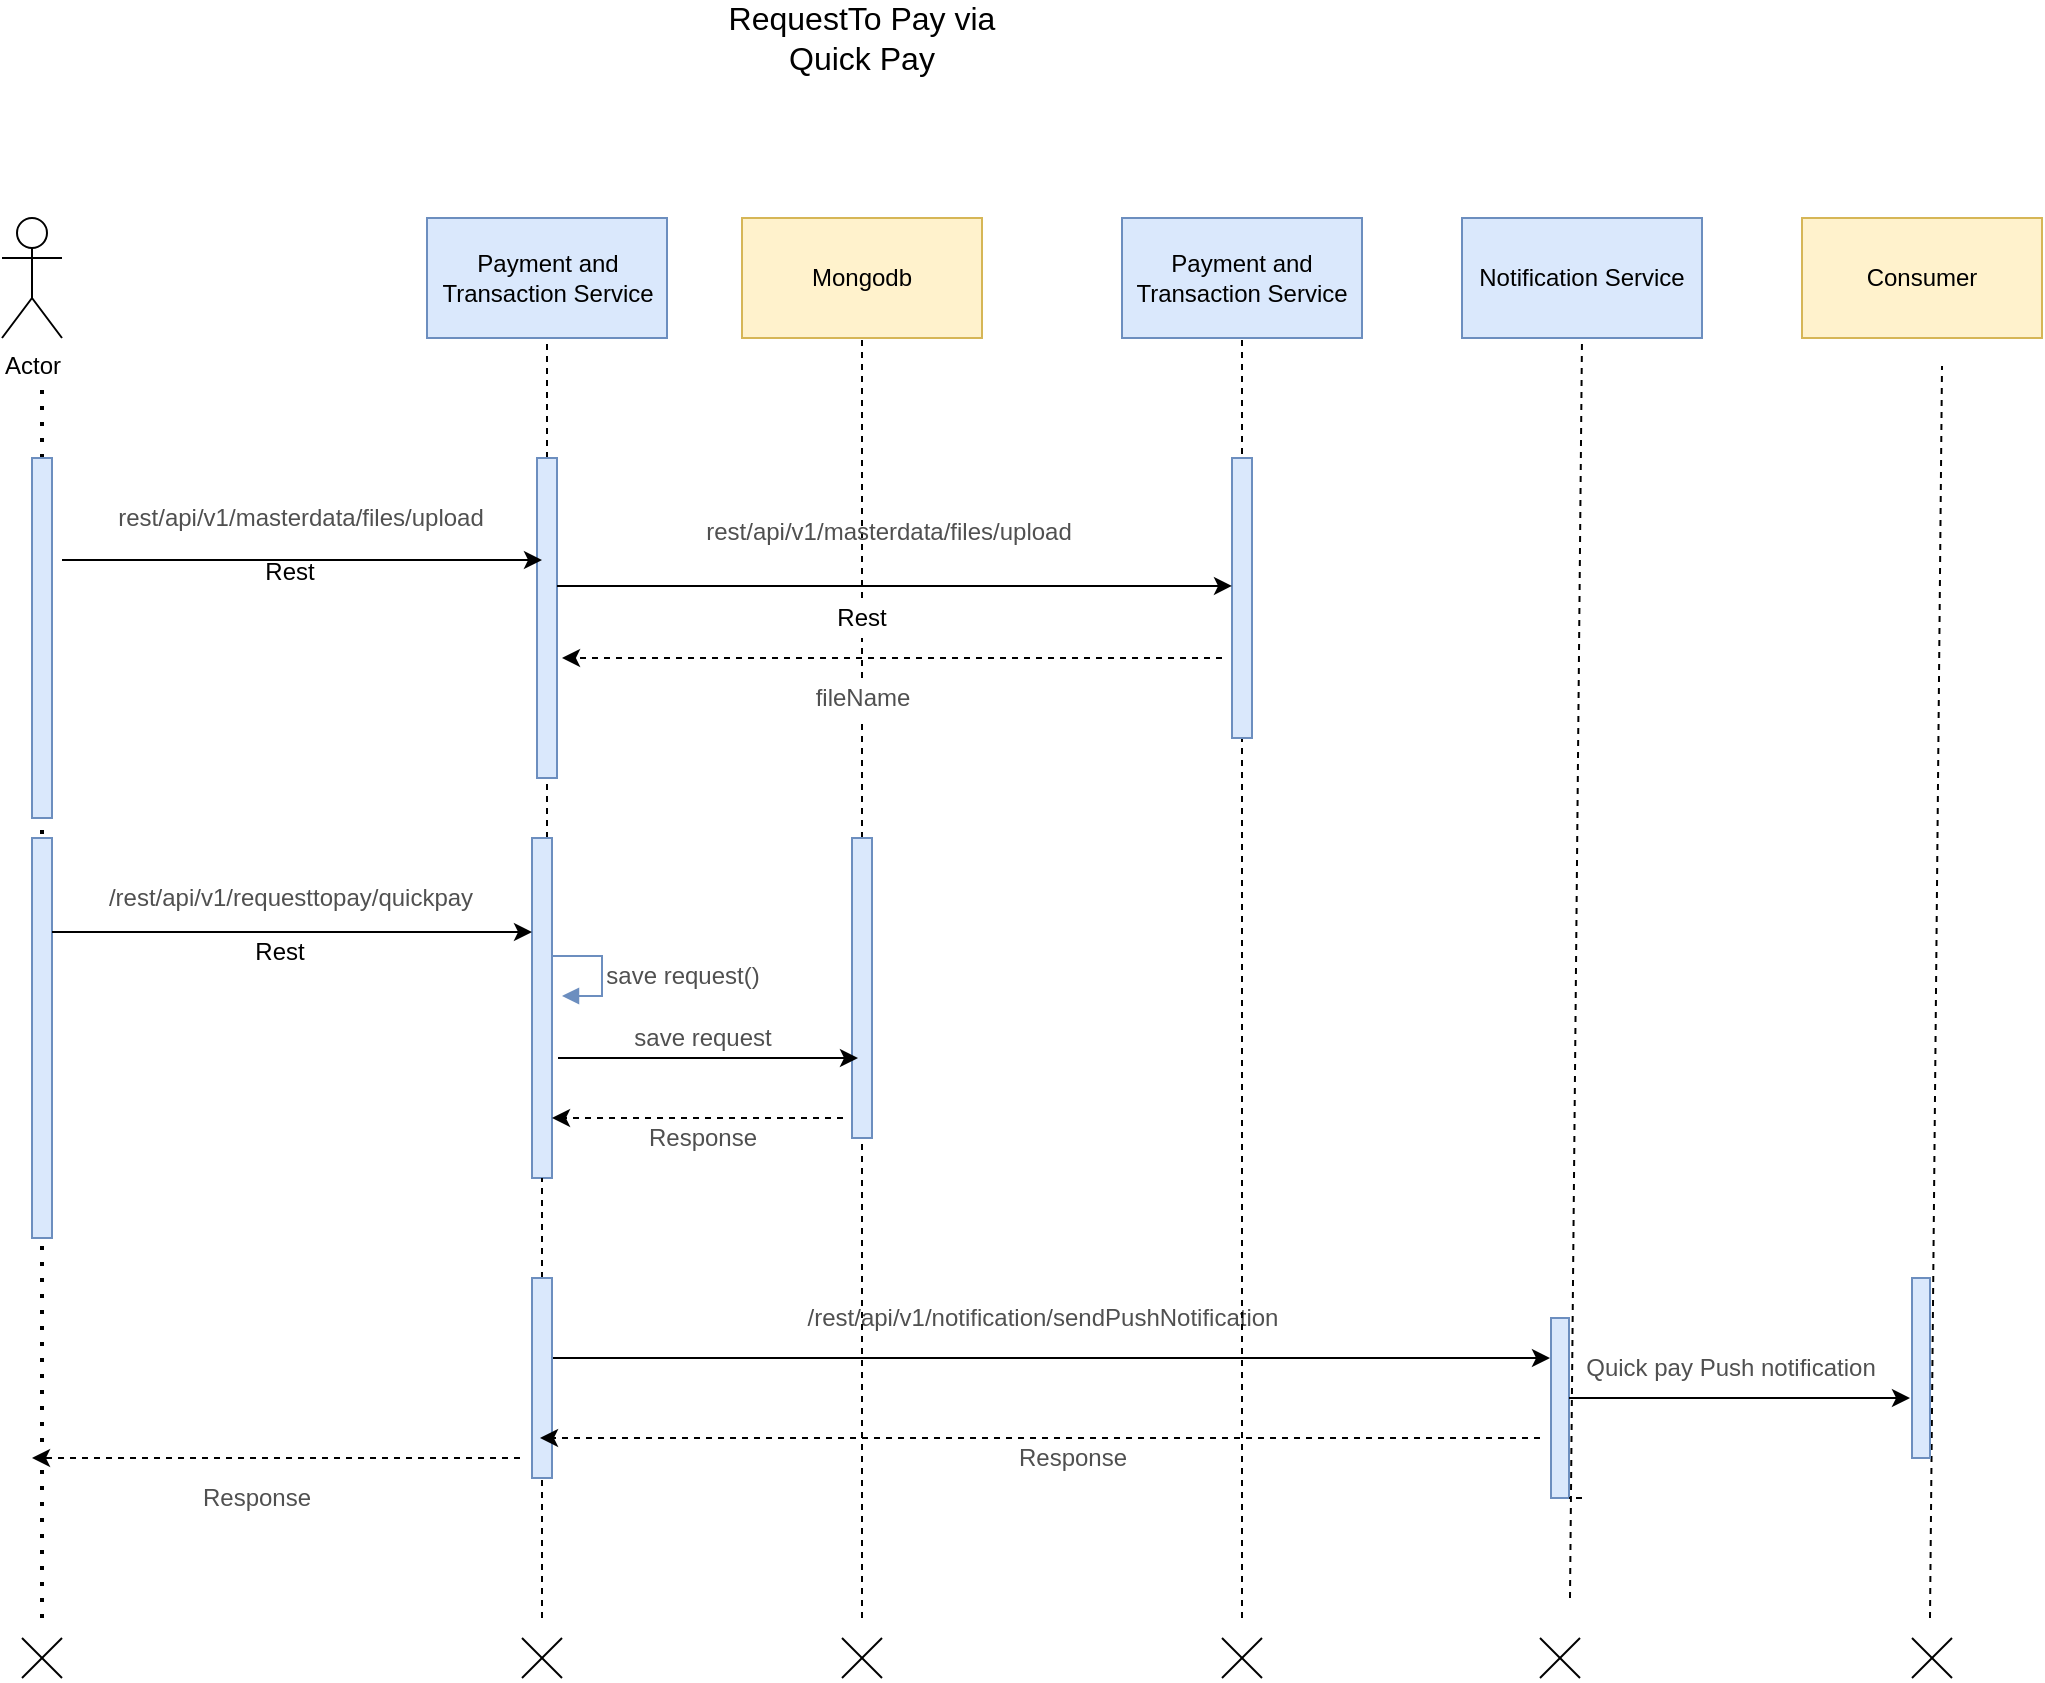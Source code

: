 <mxfile version="14.1.8" type="device"><diagram id="MVavgs09VJHhIUSW3BjL" name="Page-1"><mxGraphModel dx="1106" dy="-255" grid="1" gridSize="10" guides="1" tooltips="1" connect="1" arrows="1" fold="1" page="1" pageScale="1" pageWidth="827" pageHeight="1169" math="0" shadow="0"><root><mxCell id="0"/><mxCell id="1" parent="0"/><mxCell id="2" value="Payment and Transaction Service" style="rounded=0;whiteSpace=wrap;html=1;fillColor=#dae8fc;strokeColor=#6c8ebf;" parent="1" vertex="1"><mxGeometry x="242.5" y="1320" width="120" height="60" as="geometry"/></mxCell><mxCell id="5" value="&lt;div style=&quot;text-align: left&quot;&gt;&lt;span&gt;&lt;font color=&quot;#505050&quot; face=&quot;opensans, helvetica, arial, sans-serif&quot;&gt;/rest/api/v1/requesttopay/quickpay&lt;/font&gt;&lt;/span&gt;&lt;/div&gt;" style="text;html=1;align=center;verticalAlign=middle;resizable=0;points=[];autosize=1;" parent="1" vertex="1"><mxGeometry x="74" y="1650" width="200" height="20" as="geometry"/></mxCell><mxCell id="9" value="Actor" style="shape=umlActor;verticalLabelPosition=bottom;verticalAlign=top;html=1;outlineConnect=0;" parent="1" vertex="1"><mxGeometry x="30" y="1320" width="30" height="60" as="geometry"/></mxCell><mxCell id="16" value="" style="endArrow=none;dashed=1;html=1;dashPattern=1 3;strokeWidth=2;" parent="1" edge="1" source="jLhzCHjWhnyCIvp_5-gt-76"><mxGeometry width="50" height="50" relative="1" as="geometry"><mxPoint x="50" y="1960" as="sourcePoint"/><mxPoint x="50" y="1400" as="targetPoint"/></mxGeometry></mxCell><mxCell id="18" value="" style="endArrow=none;dashed=1;html=1;entryX=0.5;entryY=1;entryDx=0;entryDy=0;" parent="1" edge="1" target="2" source="jLhzCHjWhnyCIvp_5-gt-78"><mxGeometry width="50" height="50" relative="1" as="geometry"><mxPoint x="300" y="1960" as="sourcePoint"/><mxPoint x="300" y="1400" as="targetPoint"/></mxGeometry></mxCell><mxCell id="19" value="Rest" style="text;html=1;strokeColor=none;fillColor=none;align=center;verticalAlign=middle;whiteSpace=wrap;rounded=0;" parent="1" vertex="1"><mxGeometry x="149" y="1677" width="40" height="20" as="geometry"/></mxCell><mxCell id="21" value="Mongodb" style="rounded=0;whiteSpace=wrap;html=1;fillColor=#fff2cc;strokeColor=#d6b656;" parent="1" vertex="1"><mxGeometry x="400" y="1320" width="120" height="60" as="geometry"/></mxCell><mxCell id="29" value="" style="endArrow=none;dashed=1;html=1;entryX=0.5;entryY=1;entryDx=0;entryDy=0;" parent="1" edge="1" target="21" source="jLhzCHjWhnyCIvp_5-gt-86"><mxGeometry width="50" height="50" relative="1" as="geometry"><mxPoint x="460" y="1960" as="sourcePoint"/><mxPoint x="459.8" y="1400" as="targetPoint"/></mxGeometry></mxCell><mxCell id="31" value="" style="endArrow=classic;html=1;" parent="1" edge="1"><mxGeometry width="50" height="50" relative="1" as="geometry"><mxPoint x="300" y="1890" as="sourcePoint"/><mxPoint x="804" y="1890" as="targetPoint"/></mxGeometry></mxCell><mxCell id="35" value="RequestTo Pay via Quick Pay" style="text;html=1;strokeColor=none;fillColor=none;align=center;verticalAlign=middle;whiteSpace=wrap;rounded=0;fontSize=16;" parent="1" vertex="1"><mxGeometry x="373" y="1220" width="174" height="20" as="geometry"/></mxCell><mxCell id="41" value="Notification Service" style="rounded=0;whiteSpace=wrap;html=1;fillColor=#dae8fc;strokeColor=#6c8ebf;" parent="1" vertex="1"><mxGeometry x="760" y="1320" width="120" height="60" as="geometry"/></mxCell><mxCell id="42" value="" style="endArrow=none;dashed=1;html=1;entryX=0.5;entryY=1;entryDx=0;entryDy=0;" parent="1" edge="1" target="41"><mxGeometry width="50" height="50" relative="1" as="geometry"><mxPoint x="814" y="2010" as="sourcePoint"/><mxPoint x="819.5" y="1400" as="targetPoint"/></mxGeometry></mxCell><mxCell id="43" value="" style="html=1;points=[];perimeter=orthogonalPerimeter;align=center;fillColor=#dae8fc;strokeColor=#6c8ebf;" parent="1" vertex="1"><mxGeometry x="804.5" y="1870" width="9" height="90" as="geometry"/></mxCell><mxCell id="44" value="" style="endArrow=none;dashed=1;html=1;" parent="1" target="43" edge="1"><mxGeometry width="50" height="50" relative="1" as="geometry"><mxPoint x="820" y="1960" as="sourcePoint"/><mxPoint x="819.5" y="1400" as="targetPoint"/></mxGeometry></mxCell><mxCell id="47" value="&lt;div style=&quot;text-align: left&quot;&gt;&lt;font color=&quot;#505050&quot; face=&quot;opensans, helvetica, arial, sans-serif&quot;&gt;&lt;span style=&quot;background-color: rgb(255 , 255 , 255)&quot;&gt;/rest/api/v1/notification/sendPushNotification&lt;/span&gt;&lt;/font&gt;&lt;/div&gt;" style="text;html=1;align=center;verticalAlign=middle;resizable=0;points=[];autosize=1;" parent="1" vertex="1"><mxGeometry x="415" y="1860" width="270" height="20" as="geometry"/></mxCell><mxCell id="48" value="" style="endArrow=classic;html=1;dashed=1;" parent="1" edge="1"><mxGeometry width="50" height="50" relative="1" as="geometry"><mxPoint x="289" y="1940" as="sourcePoint"/><mxPoint x="45" y="1940" as="targetPoint"/></mxGeometry></mxCell><mxCell id="50" value="&lt;div style=&quot;text-align: left&quot;&gt;&lt;font color=&quot;#505050&quot; face=&quot;opensans, helvetica, arial, sans-serif&quot;&gt;&lt;span style=&quot;background-color: rgb(255 , 255 , 255)&quot;&gt;Response&lt;/span&gt;&lt;/font&gt;&lt;/div&gt;" style="text;html=1;align=center;verticalAlign=middle;resizable=0;points=[];autosize=1;" parent="1" vertex="1"><mxGeometry x="121.5" y="1950" width="70" height="20" as="geometry"/></mxCell><mxCell id="51" value="Consumer" style="rounded=0;whiteSpace=wrap;html=1;fillColor=#fff2cc;strokeColor=#d6b656;" parent="1" vertex="1"><mxGeometry x="930" y="1320" width="120" height="60" as="geometry"/></mxCell><mxCell id="52" value="" style="endArrow=none;dashed=1;html=1;" parent="1" edge="1"><mxGeometry width="50" height="50" relative="1" as="geometry"><mxPoint x="994" y="2020" as="sourcePoint"/><mxPoint x="1000" y="1394" as="targetPoint"/></mxGeometry></mxCell><mxCell id="53" value="" style="html=1;points=[];perimeter=orthogonalPerimeter;align=center;fillColor=#dae8fc;strokeColor=#6c8ebf;" parent="1" vertex="1"><mxGeometry x="985" y="1850" width="9" height="90" as="geometry"/></mxCell><mxCell id="55" value="" style="endArrow=classic;html=1;entryX=-0.111;entryY=0.667;entryDx=0;entryDy=0;entryPerimeter=0;" parent="1" target="53" edge="1"><mxGeometry width="50" height="50" relative="1" as="geometry"><mxPoint x="813.5" y="1910" as="sourcePoint"/><mxPoint x="979" y="1910" as="targetPoint"/></mxGeometry></mxCell><mxCell id="56" value="&lt;font color=&quot;#505050&quot; face=&quot;opensans, helvetica, arial, sans-serif&quot;&gt;&lt;span style=&quot;background-color: rgb(255 , 255 , 255)&quot;&gt;Quick pay Push notification&lt;/span&gt;&lt;/font&gt;" style="text;html=1;align=center;verticalAlign=middle;resizable=0;points=[];autosize=1;" parent="1" vertex="1"><mxGeometry x="809" y="1885" width="170" height="20" as="geometry"/></mxCell><mxCell id="58" value="&lt;div style=&quot;text-align: left&quot;&gt;&lt;font color=&quot;#505050&quot; face=&quot;opensans, helvetica, arial, sans-serif&quot;&gt;&lt;span style=&quot;background-color: rgb(255 , 255 , 255)&quot;&gt;Response&lt;/span&gt;&lt;/font&gt;&lt;/div&gt;" style="text;html=1;align=center;verticalAlign=middle;resizable=0;points=[];autosize=1;" parent="1" vertex="1"><mxGeometry x="530" y="1930" width="70" height="20" as="geometry"/></mxCell><mxCell id="59" value="" style="group" parent="1" vertex="1" connectable="0"><mxGeometry x="450" y="2030" width="20" height="20" as="geometry"/></mxCell><mxCell id="39" value="" style="endArrow=none;html=1;" parent="59" edge="1"><mxGeometry width="50" height="50" relative="1" as="geometry"><mxPoint as="sourcePoint"/><mxPoint x="20" y="20" as="targetPoint"/></mxGeometry></mxCell><mxCell id="40" value="" style="endArrow=none;html=1;" parent="59" edge="1"><mxGeometry width="50" height="50" relative="1" as="geometry"><mxPoint x="20" as="sourcePoint"/><mxPoint y="20" as="targetPoint"/></mxGeometry></mxCell><mxCell id="60" value="" style="group" parent="1" vertex="1" connectable="0"><mxGeometry x="290" y="2030" width="20" height="20" as="geometry"/></mxCell><mxCell id="61" value="" style="endArrow=none;html=1;" parent="60" edge="1"><mxGeometry width="50" height="50" relative="1" as="geometry"><mxPoint as="sourcePoint"/><mxPoint x="20" y="20" as="targetPoint"/></mxGeometry></mxCell><mxCell id="62" value="" style="endArrow=none;html=1;" parent="60" edge="1"><mxGeometry width="50" height="50" relative="1" as="geometry"><mxPoint x="20" as="sourcePoint"/><mxPoint y="20" as="targetPoint"/></mxGeometry></mxCell><mxCell id="63" value="" style="group" parent="1" vertex="1" connectable="0"><mxGeometry x="40" y="2030" width="20" height="20" as="geometry"/></mxCell><mxCell id="64" value="" style="endArrow=none;html=1;" parent="63" edge="1"><mxGeometry width="50" height="50" relative="1" as="geometry"><mxPoint as="sourcePoint"/><mxPoint x="20" y="20" as="targetPoint"/></mxGeometry></mxCell><mxCell id="65" value="" style="endArrow=none;html=1;" parent="63" edge="1"><mxGeometry width="50" height="50" relative="1" as="geometry"><mxPoint x="20" as="sourcePoint"/><mxPoint y="20" as="targetPoint"/></mxGeometry></mxCell><mxCell id="66" value="" style="group" parent="1" vertex="1" connectable="0"><mxGeometry x="799" y="2030" width="20" height="20" as="geometry"/></mxCell><mxCell id="67" value="" style="endArrow=none;html=1;" parent="66" edge="1"><mxGeometry width="50" height="50" relative="1" as="geometry"><mxPoint as="sourcePoint"/><mxPoint x="20" y="20" as="targetPoint"/></mxGeometry></mxCell><mxCell id="68" value="" style="endArrow=none;html=1;" parent="66" edge="1"><mxGeometry width="50" height="50" relative="1" as="geometry"><mxPoint x="20" as="sourcePoint"/><mxPoint y="20" as="targetPoint"/></mxGeometry></mxCell><mxCell id="69" value="" style="group" parent="1" vertex="1" connectable="0"><mxGeometry x="985" y="2030" width="20" height="20" as="geometry"/></mxCell><mxCell id="70" value="" style="endArrow=none;html=1;" parent="69" edge="1"><mxGeometry width="50" height="50" relative="1" as="geometry"><mxPoint as="sourcePoint"/><mxPoint x="20" y="20" as="targetPoint"/></mxGeometry></mxCell><mxCell id="71" value="" style="endArrow=none;html=1;" parent="69" edge="1"><mxGeometry width="50" height="50" relative="1" as="geometry"><mxPoint x="20" as="sourcePoint"/><mxPoint y="20" as="targetPoint"/></mxGeometry></mxCell><mxCell id="jLhzCHjWhnyCIvp_5-gt-71" value="Payment and Transaction Service" style="rounded=0;whiteSpace=wrap;html=1;fillColor=#dae8fc;strokeColor=#6c8ebf;" vertex="1" parent="1"><mxGeometry x="590" y="1320" width="120" height="60" as="geometry"/></mxCell><mxCell id="jLhzCHjWhnyCIvp_5-gt-72" value="" style="endArrow=none;dashed=1;html=1;entryX=0.5;entryY=1;entryDx=0;entryDy=0;" edge="1" parent="1" target="jLhzCHjWhnyCIvp_5-gt-71"><mxGeometry width="50" height="50" relative="1" as="geometry"><mxPoint x="650" y="2020" as="sourcePoint"/><mxPoint x="647.5" y="1400" as="targetPoint"/></mxGeometry></mxCell><mxCell id="jLhzCHjWhnyCIvp_5-gt-73" value="" style="group" vertex="1" connectable="0" parent="1"><mxGeometry x="640" y="2030" width="20" height="20" as="geometry"/></mxCell><mxCell id="jLhzCHjWhnyCIvp_5-gt-74" value="" style="endArrow=none;html=1;" edge="1" parent="jLhzCHjWhnyCIvp_5-gt-73"><mxGeometry width="50" height="50" relative="1" as="geometry"><mxPoint as="sourcePoint"/><mxPoint x="20" y="20" as="targetPoint"/></mxGeometry></mxCell><mxCell id="jLhzCHjWhnyCIvp_5-gt-75" value="" style="endArrow=none;html=1;" edge="1" parent="jLhzCHjWhnyCIvp_5-gt-73"><mxGeometry width="50" height="50" relative="1" as="geometry"><mxPoint x="20" as="sourcePoint"/><mxPoint y="20" as="targetPoint"/></mxGeometry></mxCell><mxCell id="jLhzCHjWhnyCIvp_5-gt-76" value="" style="html=1;points=[];perimeter=orthogonalPerimeter;align=center;fillColor=#dae8fc;strokeColor=#6c8ebf;" vertex="1" parent="1"><mxGeometry x="45" y="1440" width="10" height="180" as="geometry"/></mxCell><mxCell id="jLhzCHjWhnyCIvp_5-gt-78" value="" style="html=1;points=[];perimeter=orthogonalPerimeter;align=center;fillColor=#dae8fc;strokeColor=#6c8ebf;" vertex="1" parent="1"><mxGeometry x="297.5" y="1440" width="10" height="160" as="geometry"/></mxCell><mxCell id="jLhzCHjWhnyCIvp_5-gt-79" value="" style="endArrow=none;dashed=1;html=1;entryX=0.5;entryY=1;entryDx=0;entryDy=0;" edge="1" parent="1" source="jLhzCHjWhnyCIvp_5-gt-92" target="jLhzCHjWhnyCIvp_5-gt-78"><mxGeometry width="50" height="50" relative="1" as="geometry"><mxPoint x="300" y="1960" as="sourcePoint"/><mxPoint x="302.5" y="1380" as="targetPoint"/></mxGeometry></mxCell><mxCell id="jLhzCHjWhnyCIvp_5-gt-80" value="" style="html=1;points=[];perimeter=orthogonalPerimeter;align=center;fillColor=#dae8fc;strokeColor=#6c8ebf;" vertex="1" parent="1"><mxGeometry x="645" y="1440" width="10" height="140" as="geometry"/></mxCell><mxCell id="jLhzCHjWhnyCIvp_5-gt-81" value="" style="endArrow=classic;html=1;" edge="1" parent="1"><mxGeometry width="50" height="50" relative="1" as="geometry"><mxPoint x="60" y="1491" as="sourcePoint"/><mxPoint x="300" y="1491" as="targetPoint"/></mxGeometry></mxCell><mxCell id="jLhzCHjWhnyCIvp_5-gt-82" value="&lt;span style=&quot;color: rgb(80 , 80 , 80) ; font-family: &amp;#34;opensans&amp;#34; , &amp;#34;helvetica&amp;#34; , &amp;#34;arial&amp;#34; , sans-serif ; text-align: left&quot;&gt;rest/api/v1/masterdata/files/upload&lt;/span&gt;" style="text;html=1;align=center;verticalAlign=middle;resizable=0;points=[];autosize=1;" vertex="1" parent="1"><mxGeometry x="79" y="1460" width="200" height="20" as="geometry"/></mxCell><mxCell id="jLhzCHjWhnyCIvp_5-gt-83" value="Rest" style="text;html=1;strokeColor=none;fillColor=none;align=center;verticalAlign=middle;whiteSpace=wrap;rounded=0;" vertex="1" parent="1"><mxGeometry x="154" y="1487" width="40" height="20" as="geometry"/></mxCell><mxCell id="jLhzCHjWhnyCIvp_5-gt-85" value="" style="endArrow=classic;html=1;entryX=0;entryY=0.457;entryDx=0;entryDy=0;entryPerimeter=0;" edge="1" parent="1" target="jLhzCHjWhnyCIvp_5-gt-80"><mxGeometry width="50" height="50" relative="1" as="geometry"><mxPoint x="307.5" y="1504" as="sourcePoint"/><mxPoint x="640" y="1504" as="targetPoint"/></mxGeometry></mxCell><mxCell id="jLhzCHjWhnyCIvp_5-gt-86" value="Rest" style="text;html=1;strokeColor=none;fillColor=none;align=center;verticalAlign=middle;whiteSpace=wrap;rounded=0;" vertex="1" parent="1"><mxGeometry x="440" y="1510" width="40" height="20" as="geometry"/></mxCell><mxCell id="jLhzCHjWhnyCIvp_5-gt-87" value="" style="endArrow=none;dashed=1;html=1;entryX=0.5;entryY=1;entryDx=0;entryDy=0;" edge="1" parent="1" source="jLhzCHjWhnyCIvp_5-gt-90" target="jLhzCHjWhnyCIvp_5-gt-86"><mxGeometry width="50" height="50" relative="1" as="geometry"><mxPoint x="460" y="1960" as="sourcePoint"/><mxPoint x="460" y="1380" as="targetPoint"/></mxGeometry></mxCell><mxCell id="jLhzCHjWhnyCIvp_5-gt-88" value="&lt;span style=&quot;color: rgb(80 , 80 , 80) ; font-family: &amp;#34;opensans&amp;#34; , &amp;#34;helvetica&amp;#34; , &amp;#34;arial&amp;#34; , sans-serif ; text-align: left&quot;&gt;rest/api/v1/masterdata/files/upload&lt;/span&gt;" style="text;html=1;align=center;verticalAlign=middle;resizable=0;points=[];autosize=1;" vertex="1" parent="1"><mxGeometry x="373" y="1467" width="200" height="20" as="geometry"/></mxCell><mxCell id="jLhzCHjWhnyCIvp_5-gt-89" value="" style="endArrow=classic;html=1;dashed=1;" edge="1" parent="1"><mxGeometry width="50" height="50" relative="1" as="geometry"><mxPoint x="640" y="1540" as="sourcePoint"/><mxPoint x="310" y="1540" as="targetPoint"/></mxGeometry></mxCell><mxCell id="jLhzCHjWhnyCIvp_5-gt-90" value="&lt;div style=&quot;text-align: left&quot;&gt;&lt;font color=&quot;#505050&quot; face=&quot;opensans, helvetica, arial, sans-serif&quot;&gt;&lt;span style=&quot;background-color: rgb(255 , 255 , 255)&quot;&gt;fileName&lt;/span&gt;&lt;/font&gt;&lt;/div&gt;" style="text;html=1;align=center;verticalAlign=middle;resizable=0;points=[];autosize=1;" vertex="1" parent="1"><mxGeometry x="430" y="1550" width="60" height="20" as="geometry"/></mxCell><mxCell id="jLhzCHjWhnyCIvp_5-gt-91" value="" style="endArrow=none;dashed=1;html=1;entryX=0.5;entryY=1;entryDx=0;entryDy=0;" edge="1" parent="1" source="jLhzCHjWhnyCIvp_5-gt-94" target="jLhzCHjWhnyCIvp_5-gt-90"><mxGeometry width="50" height="50" relative="1" as="geometry"><mxPoint x="460" y="1960" as="sourcePoint"/><mxPoint x="460" y="1530" as="targetPoint"/></mxGeometry></mxCell><mxCell id="jLhzCHjWhnyCIvp_5-gt-77" value="" style="endArrow=none;dashed=1;html=1;dashPattern=1 3;strokeWidth=2;" edge="1" parent="1" target="jLhzCHjWhnyCIvp_5-gt-76"><mxGeometry width="50" height="50" relative="1" as="geometry"><mxPoint x="50" y="2020" as="sourcePoint"/><mxPoint x="50" y="1400" as="targetPoint"/></mxGeometry></mxCell><mxCell id="7" value="" style="html=1;points=[];perimeter=orthogonalPerimeter;align=center;fillColor=#dae8fc;strokeColor=#6c8ebf;" parent="1" vertex="1"><mxGeometry x="45" y="1630" width="10" height="200" as="geometry"/></mxCell><mxCell id="jLhzCHjWhnyCIvp_5-gt-92" value="" style="html=1;points=[];perimeter=orthogonalPerimeter;align=center;fillColor=#dae8fc;strokeColor=#6c8ebf;" vertex="1" parent="1"><mxGeometry x="295" y="1630" width="10" height="170" as="geometry"/></mxCell><mxCell id="jLhzCHjWhnyCIvp_5-gt-93" value="" style="endArrow=none;dashed=1;html=1;entryX=0.5;entryY=1;entryDx=0;entryDy=0;" edge="1" parent="1" source="jLhzCHjWhnyCIvp_5-gt-111" target="jLhzCHjWhnyCIvp_5-gt-92"><mxGeometry width="50" height="50" relative="1" as="geometry"><mxPoint x="300" y="1960" as="sourcePoint"/><mxPoint x="302.5" y="1600" as="targetPoint"/></mxGeometry></mxCell><mxCell id="jLhzCHjWhnyCIvp_5-gt-94" value="" style="html=1;points=[];perimeter=orthogonalPerimeter;align=center;fillColor=#dae8fc;strokeColor=#6c8ebf;" vertex="1" parent="1"><mxGeometry x="455" y="1630" width="10" height="150" as="geometry"/></mxCell><mxCell id="jLhzCHjWhnyCIvp_5-gt-95" value="" style="endArrow=none;dashed=1;html=1;entryX=0.5;entryY=1;entryDx=0;entryDy=0;" edge="1" parent="1" target="jLhzCHjWhnyCIvp_5-gt-94"><mxGeometry width="50" height="50" relative="1" as="geometry"><mxPoint x="460" y="2020" as="sourcePoint"/><mxPoint x="460" y="1570" as="targetPoint"/></mxGeometry></mxCell><mxCell id="jLhzCHjWhnyCIvp_5-gt-104" value="&lt;div style=&quot;text-align: left&quot;&gt;&lt;font color=&quot;#505050&quot; face=&quot;opensans, helvetica, arial, sans-serif&quot;&gt;&lt;span style=&quot;background-color: rgb(255 , 255 , 255)&quot;&gt;save request&lt;/span&gt;&lt;/font&gt;&lt;/div&gt;" style="text;html=1;align=center;verticalAlign=middle;resizable=0;points=[];autosize=1;" vertex="1" parent="1"><mxGeometry x="335" y="1720" width="90" height="20" as="geometry"/></mxCell><mxCell id="jLhzCHjWhnyCIvp_5-gt-105" value="" style="endArrow=classic;html=1;dashed=1;" edge="1" parent="1"><mxGeometry width="50" height="50" relative="1" as="geometry"><mxPoint x="450.5" y="1770" as="sourcePoint"/><mxPoint x="305" y="1770" as="targetPoint"/></mxGeometry></mxCell><mxCell id="jLhzCHjWhnyCIvp_5-gt-106" value="&lt;div style=&quot;text-align: left&quot;&gt;&lt;font color=&quot;#505050&quot; face=&quot;opensans, helvetica, arial, sans-serif&quot;&gt;&lt;span style=&quot;background-color: rgb(255 , 255 , 255)&quot;&gt;Response&lt;/span&gt;&lt;/font&gt;&lt;/div&gt;" style="text;html=1;align=center;verticalAlign=middle;resizable=0;points=[];autosize=1;" vertex="1" parent="1"><mxGeometry x="345" y="1770" width="70" height="20" as="geometry"/></mxCell><mxCell id="jLhzCHjWhnyCIvp_5-gt-107" value="" style="endArrow=classic;html=1;" edge="1" parent="1"><mxGeometry width="50" height="50" relative="1" as="geometry"><mxPoint x="308" y="1740" as="sourcePoint"/><mxPoint x="458" y="1740" as="targetPoint"/></mxGeometry></mxCell><mxCell id="jLhzCHjWhnyCIvp_5-gt-108" value="" style="edgeStyle=orthogonalEdgeStyle;html=1;align=left;spacingLeft=2;endArrow=block;rounded=0;entryX=1;entryY=0;fillColor=#dae8fc;strokeColor=#6c8ebf;" edge="1" parent="1"><mxGeometry x="-0.407" y="360" relative="1" as="geometry"><mxPoint x="305" y="1689" as="sourcePoint"/><Array as="points"><mxPoint x="330" y="1689"/><mxPoint x="330" y="1709"/></Array><mxPoint x="310" y="1709" as="targetPoint"/><mxPoint as="offset"/></mxGeometry></mxCell><mxCell id="jLhzCHjWhnyCIvp_5-gt-109" value="&lt;div style=&quot;text-align: left&quot;&gt;&lt;font color=&quot;#505050&quot; face=&quot;opensans, helvetica, arial, sans-serif&quot;&gt;&lt;span style=&quot;background-color: rgb(255 , 255 , 255)&quot;&gt;save request()&lt;/span&gt;&lt;/font&gt;&lt;/div&gt;" style="text;html=1;align=center;verticalAlign=middle;resizable=0;points=[];autosize=1;" vertex="1" parent="1"><mxGeometry x="325" y="1689" width="90" height="20" as="geometry"/></mxCell><mxCell id="jLhzCHjWhnyCIvp_5-gt-110" value="" style="endArrow=classic;html=1;" edge="1" parent="1"><mxGeometry width="50" height="50" relative="1" as="geometry"><mxPoint x="55" y="1677" as="sourcePoint"/><mxPoint x="295" y="1677" as="targetPoint"/></mxGeometry></mxCell><mxCell id="jLhzCHjWhnyCIvp_5-gt-111" value="" style="html=1;points=[];perimeter=orthogonalPerimeter;align=center;fillColor=#dae8fc;strokeColor=#6c8ebf;" vertex="1" parent="1"><mxGeometry x="295" y="1850" width="10" height="100" as="geometry"/></mxCell><mxCell id="jLhzCHjWhnyCIvp_5-gt-113" value="" style="endArrow=none;dashed=1;html=1;entryX=0.5;entryY=1;entryDx=0;entryDy=0;" edge="1" parent="1" target="jLhzCHjWhnyCIvp_5-gt-111"><mxGeometry width="50" height="50" relative="1" as="geometry"><mxPoint x="300" y="2020" as="sourcePoint"/><mxPoint x="300" y="1800" as="targetPoint"/></mxGeometry></mxCell><mxCell id="57" value="" style="endArrow=classic;html=1;dashed=1;" parent="1" edge="1"><mxGeometry width="50" height="50" relative="1" as="geometry"><mxPoint x="799" y="1930" as="sourcePoint"/><mxPoint x="299" y="1930" as="targetPoint"/></mxGeometry></mxCell></root></mxGraphModel></diagram></mxfile>